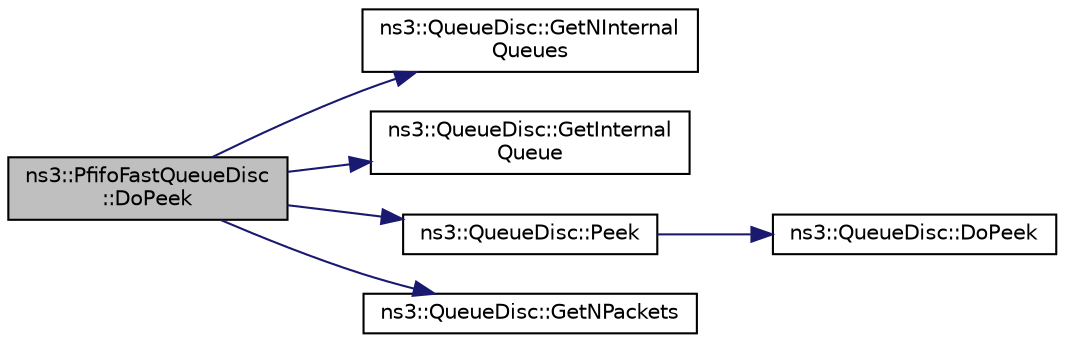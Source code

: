 digraph "ns3::PfifoFastQueueDisc::DoPeek"
{
  edge [fontname="Helvetica",fontsize="10",labelfontname="Helvetica",labelfontsize="10"];
  node [fontname="Helvetica",fontsize="10",shape=record];
  rankdir="LR";
  Node1 [label="ns3::PfifoFastQueueDisc\l::DoPeek",height=0.2,width=0.4,color="black", fillcolor="grey75", style="filled", fontcolor="black"];
  Node1 -> Node2 [color="midnightblue",fontsize="10",style="solid"];
  Node2 [label="ns3::QueueDisc::GetNInternal\lQueues",height=0.2,width=0.4,color="black", fillcolor="white", style="filled",URL="$d0/d7b/classns3_1_1QueueDisc.html#a98e658dc1b0b32104ffc9e07afd205c6",tooltip="Get the number of internal queues. "];
  Node1 -> Node3 [color="midnightblue",fontsize="10",style="solid"];
  Node3 [label="ns3::QueueDisc::GetInternal\lQueue",height=0.2,width=0.4,color="black", fillcolor="white", style="filled",URL="$d0/d7b/classns3_1_1QueueDisc.html#adf09b498c07c5677c26ea4b8309def74",tooltip="Get the i-th internal queue. "];
  Node1 -> Node4 [color="midnightblue",fontsize="10",style="solid"];
  Node4 [label="ns3::QueueDisc::Peek",height=0.2,width=0.4,color="black", fillcolor="white", style="filled",URL="$d0/d7b/classns3_1_1QueueDisc.html#a952cddf7fbe32e180a170a7be21875fa"];
  Node4 -> Node5 [color="midnightblue",fontsize="10",style="solid"];
  Node5 [label="ns3::QueueDisc::DoPeek",height=0.2,width=0.4,color="black", fillcolor="white", style="filled",URL="$d0/d7b/classns3_1_1QueueDisc.html#aff6a0523b7132a4df6cf202ab49bd788"];
  Node1 -> Node6 [color="midnightblue",fontsize="10",style="solid"];
  Node6 [label="ns3::QueueDisc::GetNPackets",height=0.2,width=0.4,color="black", fillcolor="white", style="filled",URL="$d0/d7b/classns3_1_1QueueDisc.html#a6ee992f32c1671512f0948fd6cc46a7e",tooltip="Get the number of packets stored by the queue disc. "];
}
